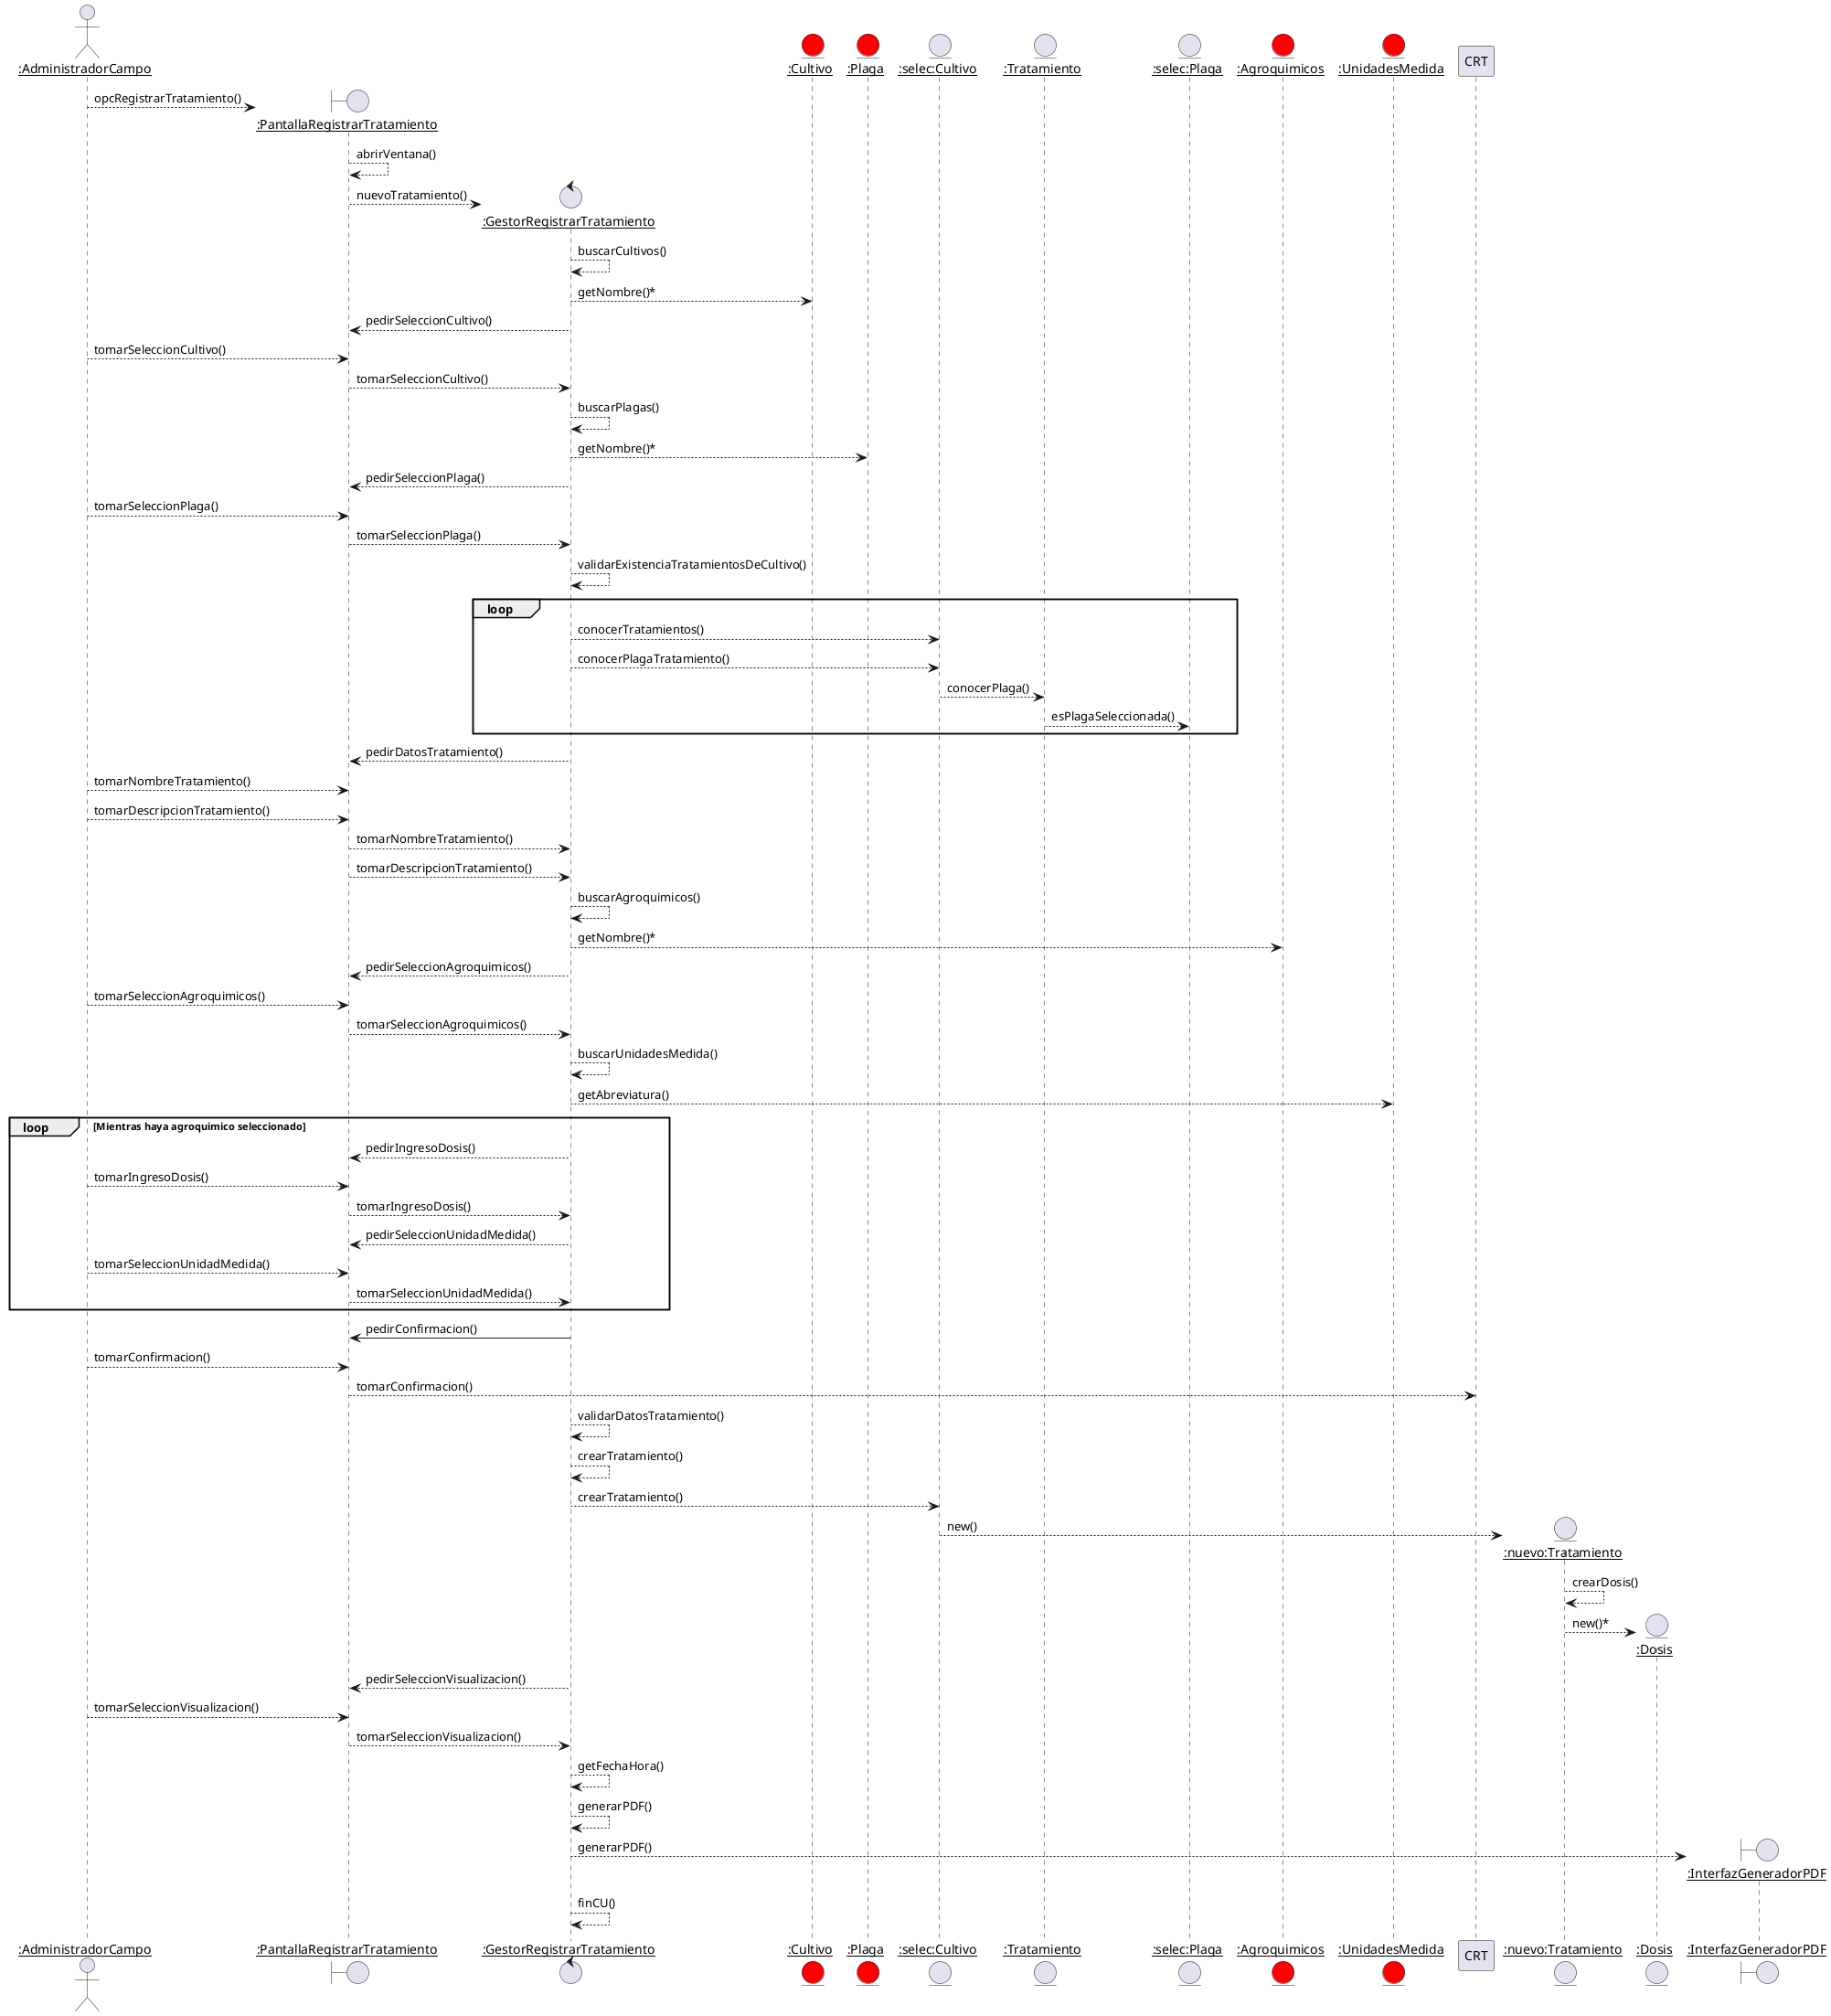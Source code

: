 @startuml secuencia

actor "__:AdministradorCampo__" as AC

create boundary "__:PantallaRegistrarTratamiento__" as PRT 
AC --> PRT : opcRegistrarTratamiento()

PRT --> PRT : abrirVentana()
create control "__:GestorRegistrarTratamiento__" as GRT 

PRT --> GRT : nuevoTratamiento()
entity "__:Cultivo__" as C #red
GRT --> GRT : buscarCultivos()
GRT --> C : getNombre()*

GRT --> PRT : pedirSeleccionCultivo()

AC --> PRT : tomarSeleccionCultivo()
PRT --> GRT : tomarSeleccionCultivo()

GRT --> GRT : buscarPlagas()
entity "__:Plaga__" as P #red
GRT --> P : getNombre()*

GRT --> PRT : pedirSeleccionPlaga()
AC --> PRT : tomarSeleccionPlaga()
PRT --> GRT : tomarSeleccionPlaga()

GRT --> GRT : validarExistenciaTratamientosDeCultivo()
entity "__:selec:Cultivo__" as sC 
entity "__:Tratamiento__" as T 
entity "__:selec:Plaga__" as sP 
group loop
    GRT --> sC : conocerTratamientos()
    GRT --> sC : conocerPlagaTratamiento()
    sC --> T : conocerPlaga()
    T --> sP : esPlagaSeleccionada()
end
GRT --> PRT : pedirDatosTratamiento()
AC --> PRT : tomarNombreTratamiento()
AC --> PRT : tomarDescripcionTratamiento()
PRT --> GRT : tomarNombreTratamiento()
PRT --> GRT : tomarDescripcionTratamiento()

GRT --> GRT : buscarAgroquimicos()
entity "__:Agroquimicos__" as A #red
GRT --> A : getNombre()*

GRT --> PRT : pedirSeleccionAgroquimicos()
AC --> PRT : tomarSeleccionAgroquimicos()
PRT --> GRT : tomarSeleccionAgroquimicos()

GRT --> GRT : buscarUnidadesMedida()
entity "__:UnidadesMedida__" as UM #red
GRT --> UM : getAbreviatura()

group loop [Mientras haya agroquimico seleccionado]
    GRT --> PRT : pedirIngresoDosis()
    AC --> PRT : tomarIngresoDosis()
    PRT --> GRT : tomarIngresoDosis()
    GRT --> PRT : pedirSeleccionUnidadMedida()
    AC --> PRT : tomarSeleccionUnidadMedida()
    PRT --> GRT : tomarSeleccionUnidadMedida()
end 

GRT -> PRT : pedirConfirmacion()
AC --> PRT : tomarConfirmacion()
PRT --> CRT : tomarConfirmacion()

GRT --> GRT : validarDatosTratamiento()
GRT --> GRT : crearTratamiento()

GRT --> sC : crearTratamiento()

create entity "__:nuevo:Tratamiento__" as nT 
sC --> nT : new()

nT --> nT : crearDosis()
create entity "__:Dosis__" as D 
nT --> D : new()*

GRT --> PRT : pedirSeleccionVisualizacion()
AC --> PRT : tomarSeleccionVisualizacion()
PRT --> GRT : tomarSeleccionVisualizacion()
GRT --> GRT : getFechaHora()
GRT --> GRT : generarPDF()
create boundary "__:InterfazGeneradorPDF__" as IGPDF 

GRT --> IGPDF : generarPDF()

GRT --> GRT : finCU()
@enduml



